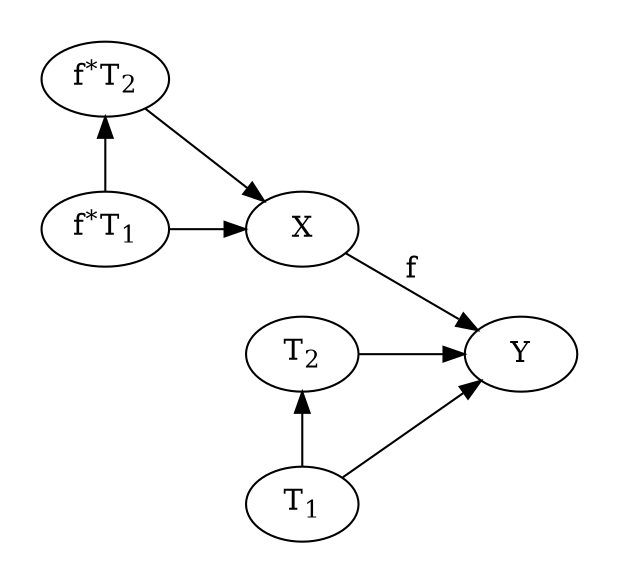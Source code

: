digraph {
  rankdir=LR;
  subgraph cluster1 {
    style=filled;
    color=white;
    fT1 -> fT2;
    fT1 -> X;
    fT2 -> X;
    fT1 [label=<f<sup>*</sup>T<sub>1</sub>>];
    fT2 [label=<f<sup>*</sup>T<sub>2</sub>>];
    {rank=same; fT1; fT2}
  }
  subgraph cluster2 {
    style=filled;
    color=white;
    T1 -> T2;
    T1 -> Y;
    T2 -> Y;
    T1 [label=<T<sub>1</sub>>];
    T2 [label=<T<sub>2</sub>>];
    {rank=same; T1; T2}
  }
  X -> Y [label=" f "];
}
